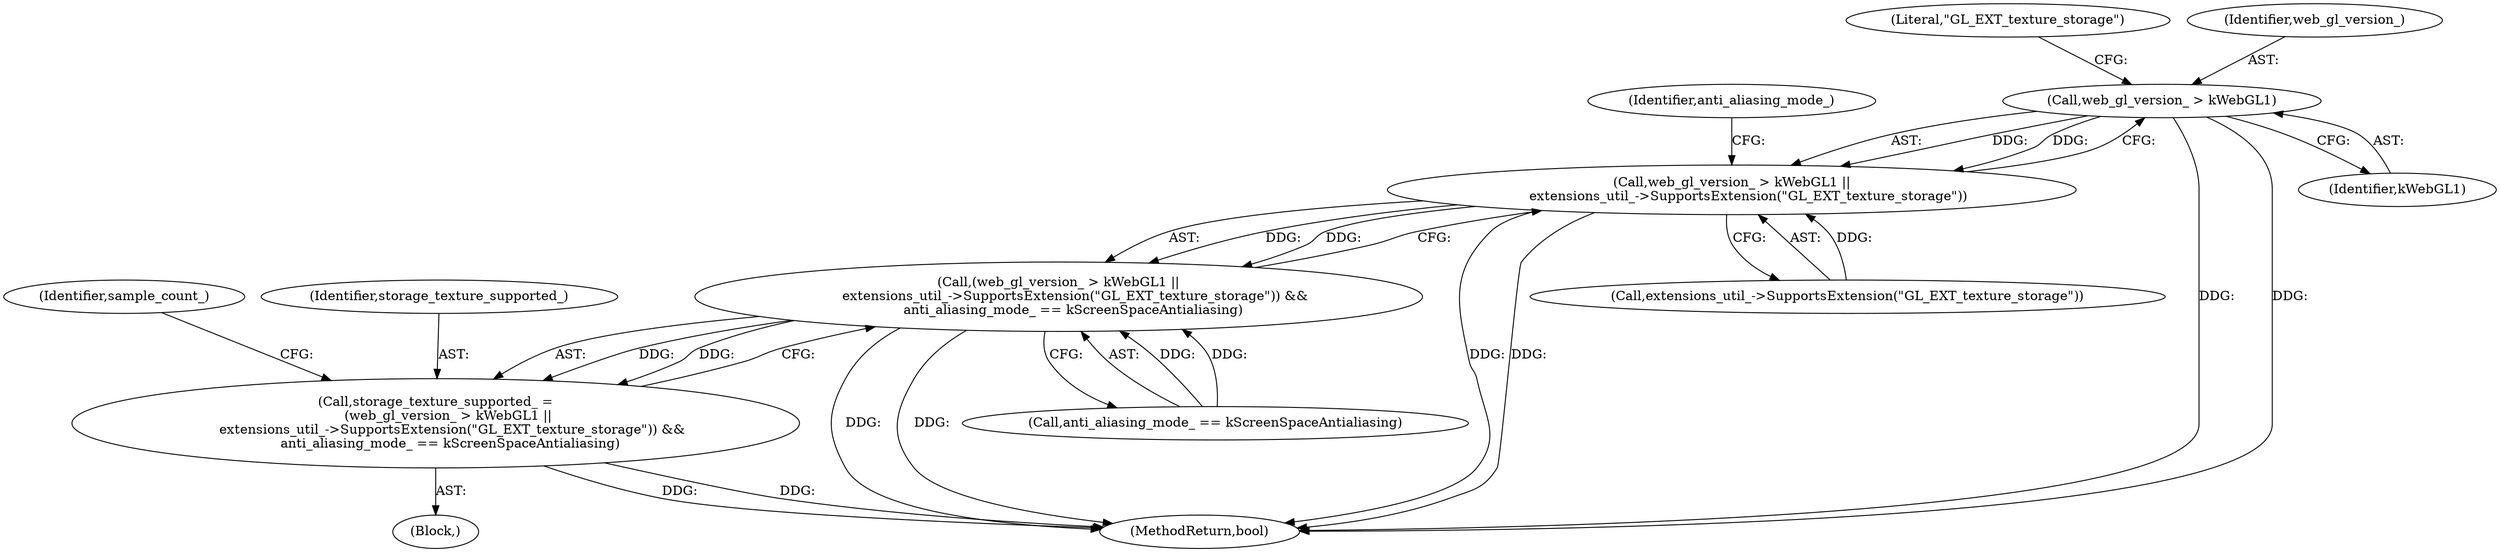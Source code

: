digraph "1_Chrome_f6ac1dba5e36f338a490752a2cbef3339096d9fe_3@del" {
"1000152" [label="(Call,web_gl_version_ > kWebGL1)"];
"1000151" [label="(Call,web_gl_version_ > kWebGL1 ||\n        extensions_util_->SupportsExtension(\"GL_EXT_texture_storage\"))"];
"1000150" [label="(Call,(web_gl_version_ > kWebGL1 ||\n        extensions_util_->SupportsExtension(\"GL_EXT_texture_storage\")) &&\n       anti_aliasing_mode_ == kScreenSpaceAntialiasing)"];
"1000148" [label="(Call,storage_texture_supported_ =\n      (web_gl_version_ > kWebGL1 ||\n        extensions_util_->SupportsExtension(\"GL_EXT_texture_storage\")) &&\n       anti_aliasing_mode_ == kScreenSpaceAntialiasing)"];
"1000150" [label="(Call,(web_gl_version_ > kWebGL1 ||\n        extensions_util_->SupportsExtension(\"GL_EXT_texture_storage\")) &&\n       anti_aliasing_mode_ == kScreenSpaceAntialiasing)"];
"1000156" [label="(Literal,\"GL_EXT_texture_storage\")"];
"1000211" [label="(MethodReturn,bool)"];
"1000154" [label="(Identifier,kWebGL1)"];
"1000152" [label="(Call,web_gl_version_ > kWebGL1)"];
"1000148" [label="(Call,storage_texture_supported_ =\n      (web_gl_version_ > kWebGL1 ||\n        extensions_util_->SupportsExtension(\"GL_EXT_texture_storage\")) &&\n       anti_aliasing_mode_ == kScreenSpaceAntialiasing)"];
"1000103" [label="(Block,)"];
"1000161" [label="(Identifier,sample_count_)"];
"1000157" [label="(Call,anti_aliasing_mode_ == kScreenSpaceAntialiasing)"];
"1000158" [label="(Identifier,anti_aliasing_mode_)"];
"1000155" [label="(Call,extensions_util_->SupportsExtension(\"GL_EXT_texture_storage\"))"];
"1000149" [label="(Identifier,storage_texture_supported_)"];
"1000151" [label="(Call,web_gl_version_ > kWebGL1 ||\n        extensions_util_->SupportsExtension(\"GL_EXT_texture_storage\"))"];
"1000153" [label="(Identifier,web_gl_version_)"];
"1000152" -> "1000151"  [label="AST: "];
"1000152" -> "1000154"  [label="CFG: "];
"1000153" -> "1000152"  [label="AST: "];
"1000154" -> "1000152"  [label="AST: "];
"1000156" -> "1000152"  [label="CFG: "];
"1000151" -> "1000152"  [label="CFG: "];
"1000152" -> "1000211"  [label="DDG: "];
"1000152" -> "1000211"  [label="DDG: "];
"1000152" -> "1000151"  [label="DDG: "];
"1000152" -> "1000151"  [label="DDG: "];
"1000151" -> "1000150"  [label="AST: "];
"1000151" -> "1000155"  [label="CFG: "];
"1000155" -> "1000151"  [label="AST: "];
"1000158" -> "1000151"  [label="CFG: "];
"1000150" -> "1000151"  [label="CFG: "];
"1000151" -> "1000211"  [label="DDG: "];
"1000151" -> "1000211"  [label="DDG: "];
"1000151" -> "1000150"  [label="DDG: "];
"1000151" -> "1000150"  [label="DDG: "];
"1000155" -> "1000151"  [label="DDG: "];
"1000150" -> "1000148"  [label="AST: "];
"1000150" -> "1000157"  [label="CFG: "];
"1000157" -> "1000150"  [label="AST: "];
"1000148" -> "1000150"  [label="CFG: "];
"1000150" -> "1000211"  [label="DDG: "];
"1000150" -> "1000211"  [label="DDG: "];
"1000150" -> "1000148"  [label="DDG: "];
"1000150" -> "1000148"  [label="DDG: "];
"1000157" -> "1000150"  [label="DDG: "];
"1000157" -> "1000150"  [label="DDG: "];
"1000148" -> "1000103"  [label="AST: "];
"1000149" -> "1000148"  [label="AST: "];
"1000161" -> "1000148"  [label="CFG: "];
"1000148" -> "1000211"  [label="DDG: "];
"1000148" -> "1000211"  [label="DDG: "];
}
